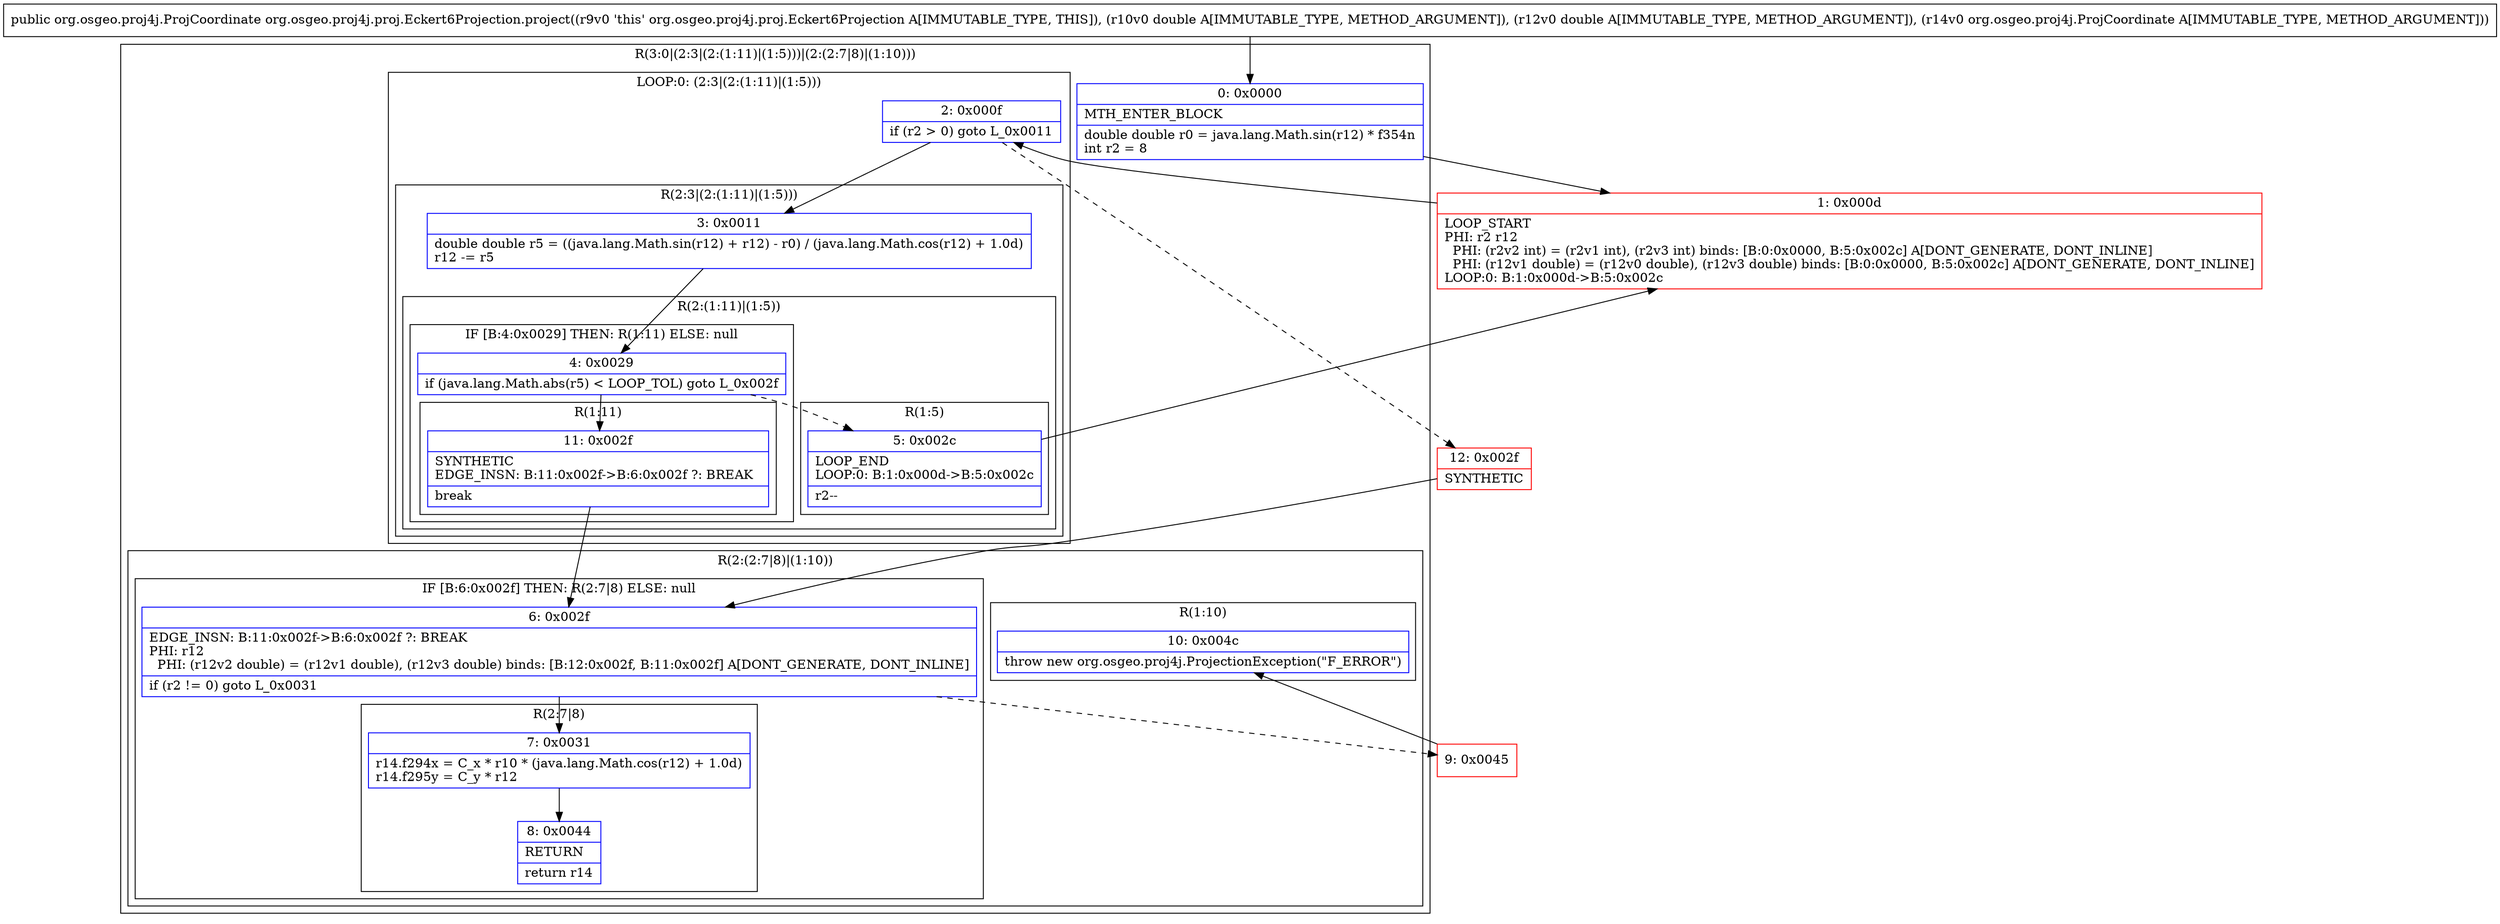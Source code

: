 digraph "CFG fororg.osgeo.proj4j.proj.Eckert6Projection.project(DDLorg\/osgeo\/proj4j\/ProjCoordinate;)Lorg\/osgeo\/proj4j\/ProjCoordinate;" {
subgraph cluster_Region_142188858 {
label = "R(3:0|(2:3|(2:(1:11)|(1:5)))|(2:(2:7|8)|(1:10)))";
node [shape=record,color=blue];
Node_0 [shape=record,label="{0\:\ 0x0000|MTH_ENTER_BLOCK\l|double double r0 = java.lang.Math.sin(r12) * f354n\lint r2 = 8\l}"];
subgraph cluster_LoopRegion_1043529913 {
label = "LOOP:0: (2:3|(2:(1:11)|(1:5)))";
node [shape=record,color=blue];
Node_2 [shape=record,label="{2\:\ 0x000f|if (r2 \> 0) goto L_0x0011\l}"];
subgraph cluster_Region_1866836456 {
label = "R(2:3|(2:(1:11)|(1:5)))";
node [shape=record,color=blue];
Node_3 [shape=record,label="{3\:\ 0x0011|double double r5 = ((java.lang.Math.sin(r12) + r12) \- r0) \/ (java.lang.Math.cos(r12) + 1.0d)\lr12 \-= r5\l}"];
subgraph cluster_Region_556416837 {
label = "R(2:(1:11)|(1:5))";
node [shape=record,color=blue];
subgraph cluster_IfRegion_961473109 {
label = "IF [B:4:0x0029] THEN: R(1:11) ELSE: null";
node [shape=record,color=blue];
Node_4 [shape=record,label="{4\:\ 0x0029|if (java.lang.Math.abs(r5) \< LOOP_TOL) goto L_0x002f\l}"];
subgraph cluster_Region_572331505 {
label = "R(1:11)";
node [shape=record,color=blue];
Node_11 [shape=record,label="{11\:\ 0x002f|SYNTHETIC\lEDGE_INSN: B:11:0x002f\-\>B:6:0x002f ?: BREAK  \l|break\l}"];
}
}
subgraph cluster_Region_70832123 {
label = "R(1:5)";
node [shape=record,color=blue];
Node_5 [shape=record,label="{5\:\ 0x002c|LOOP_END\lLOOP:0: B:1:0x000d\-\>B:5:0x002c\l|r2\-\-\l}"];
}
}
}
}
subgraph cluster_Region_2062166472 {
label = "R(2:(2:7|8)|(1:10))";
node [shape=record,color=blue];
subgraph cluster_IfRegion_2063996468 {
label = "IF [B:6:0x002f] THEN: R(2:7|8) ELSE: null";
node [shape=record,color=blue];
Node_6 [shape=record,label="{6\:\ 0x002f|EDGE_INSN: B:11:0x002f\-\>B:6:0x002f ?: BREAK  \lPHI: r12 \l  PHI: (r12v2 double) = (r12v1 double), (r12v3 double) binds: [B:12:0x002f, B:11:0x002f] A[DONT_GENERATE, DONT_INLINE]\l|if (r2 != 0) goto L_0x0031\l}"];
subgraph cluster_Region_1579754117 {
label = "R(2:7|8)";
node [shape=record,color=blue];
Node_7 [shape=record,label="{7\:\ 0x0031|r14.f294x = C_x * r10 * (java.lang.Math.cos(r12) + 1.0d)\lr14.f295y = C_y * r12\l}"];
Node_8 [shape=record,label="{8\:\ 0x0044|RETURN\l|return r14\l}"];
}
}
subgraph cluster_Region_780791314 {
label = "R(1:10)";
node [shape=record,color=blue];
Node_10 [shape=record,label="{10\:\ 0x004c|throw new org.osgeo.proj4j.ProjectionException(\"F_ERROR\")\l}"];
}
}
}
Node_1 [shape=record,color=red,label="{1\:\ 0x000d|LOOP_START\lPHI: r2 r12 \l  PHI: (r2v2 int) = (r2v1 int), (r2v3 int) binds: [B:0:0x0000, B:5:0x002c] A[DONT_GENERATE, DONT_INLINE]\l  PHI: (r12v1 double) = (r12v0 double), (r12v3 double) binds: [B:0:0x0000, B:5:0x002c] A[DONT_GENERATE, DONT_INLINE]\lLOOP:0: B:1:0x000d\-\>B:5:0x002c\l}"];
Node_9 [shape=record,color=red,label="{9\:\ 0x0045}"];
Node_12 [shape=record,color=red,label="{12\:\ 0x002f|SYNTHETIC\l}"];
MethodNode[shape=record,label="{public org.osgeo.proj4j.ProjCoordinate org.osgeo.proj4j.proj.Eckert6Projection.project((r9v0 'this' org.osgeo.proj4j.proj.Eckert6Projection A[IMMUTABLE_TYPE, THIS]), (r10v0 double A[IMMUTABLE_TYPE, METHOD_ARGUMENT]), (r12v0 double A[IMMUTABLE_TYPE, METHOD_ARGUMENT]), (r14v0 org.osgeo.proj4j.ProjCoordinate A[IMMUTABLE_TYPE, METHOD_ARGUMENT])) }"];
MethodNode -> Node_0;
Node_0 -> Node_1;
Node_2 -> Node_3;
Node_2 -> Node_12[style=dashed];
Node_3 -> Node_4;
Node_4 -> Node_5[style=dashed];
Node_4 -> Node_11;
Node_11 -> Node_6;
Node_5 -> Node_1;
Node_6 -> Node_7;
Node_6 -> Node_9[style=dashed];
Node_7 -> Node_8;
Node_1 -> Node_2;
Node_9 -> Node_10;
Node_12 -> Node_6;
}

